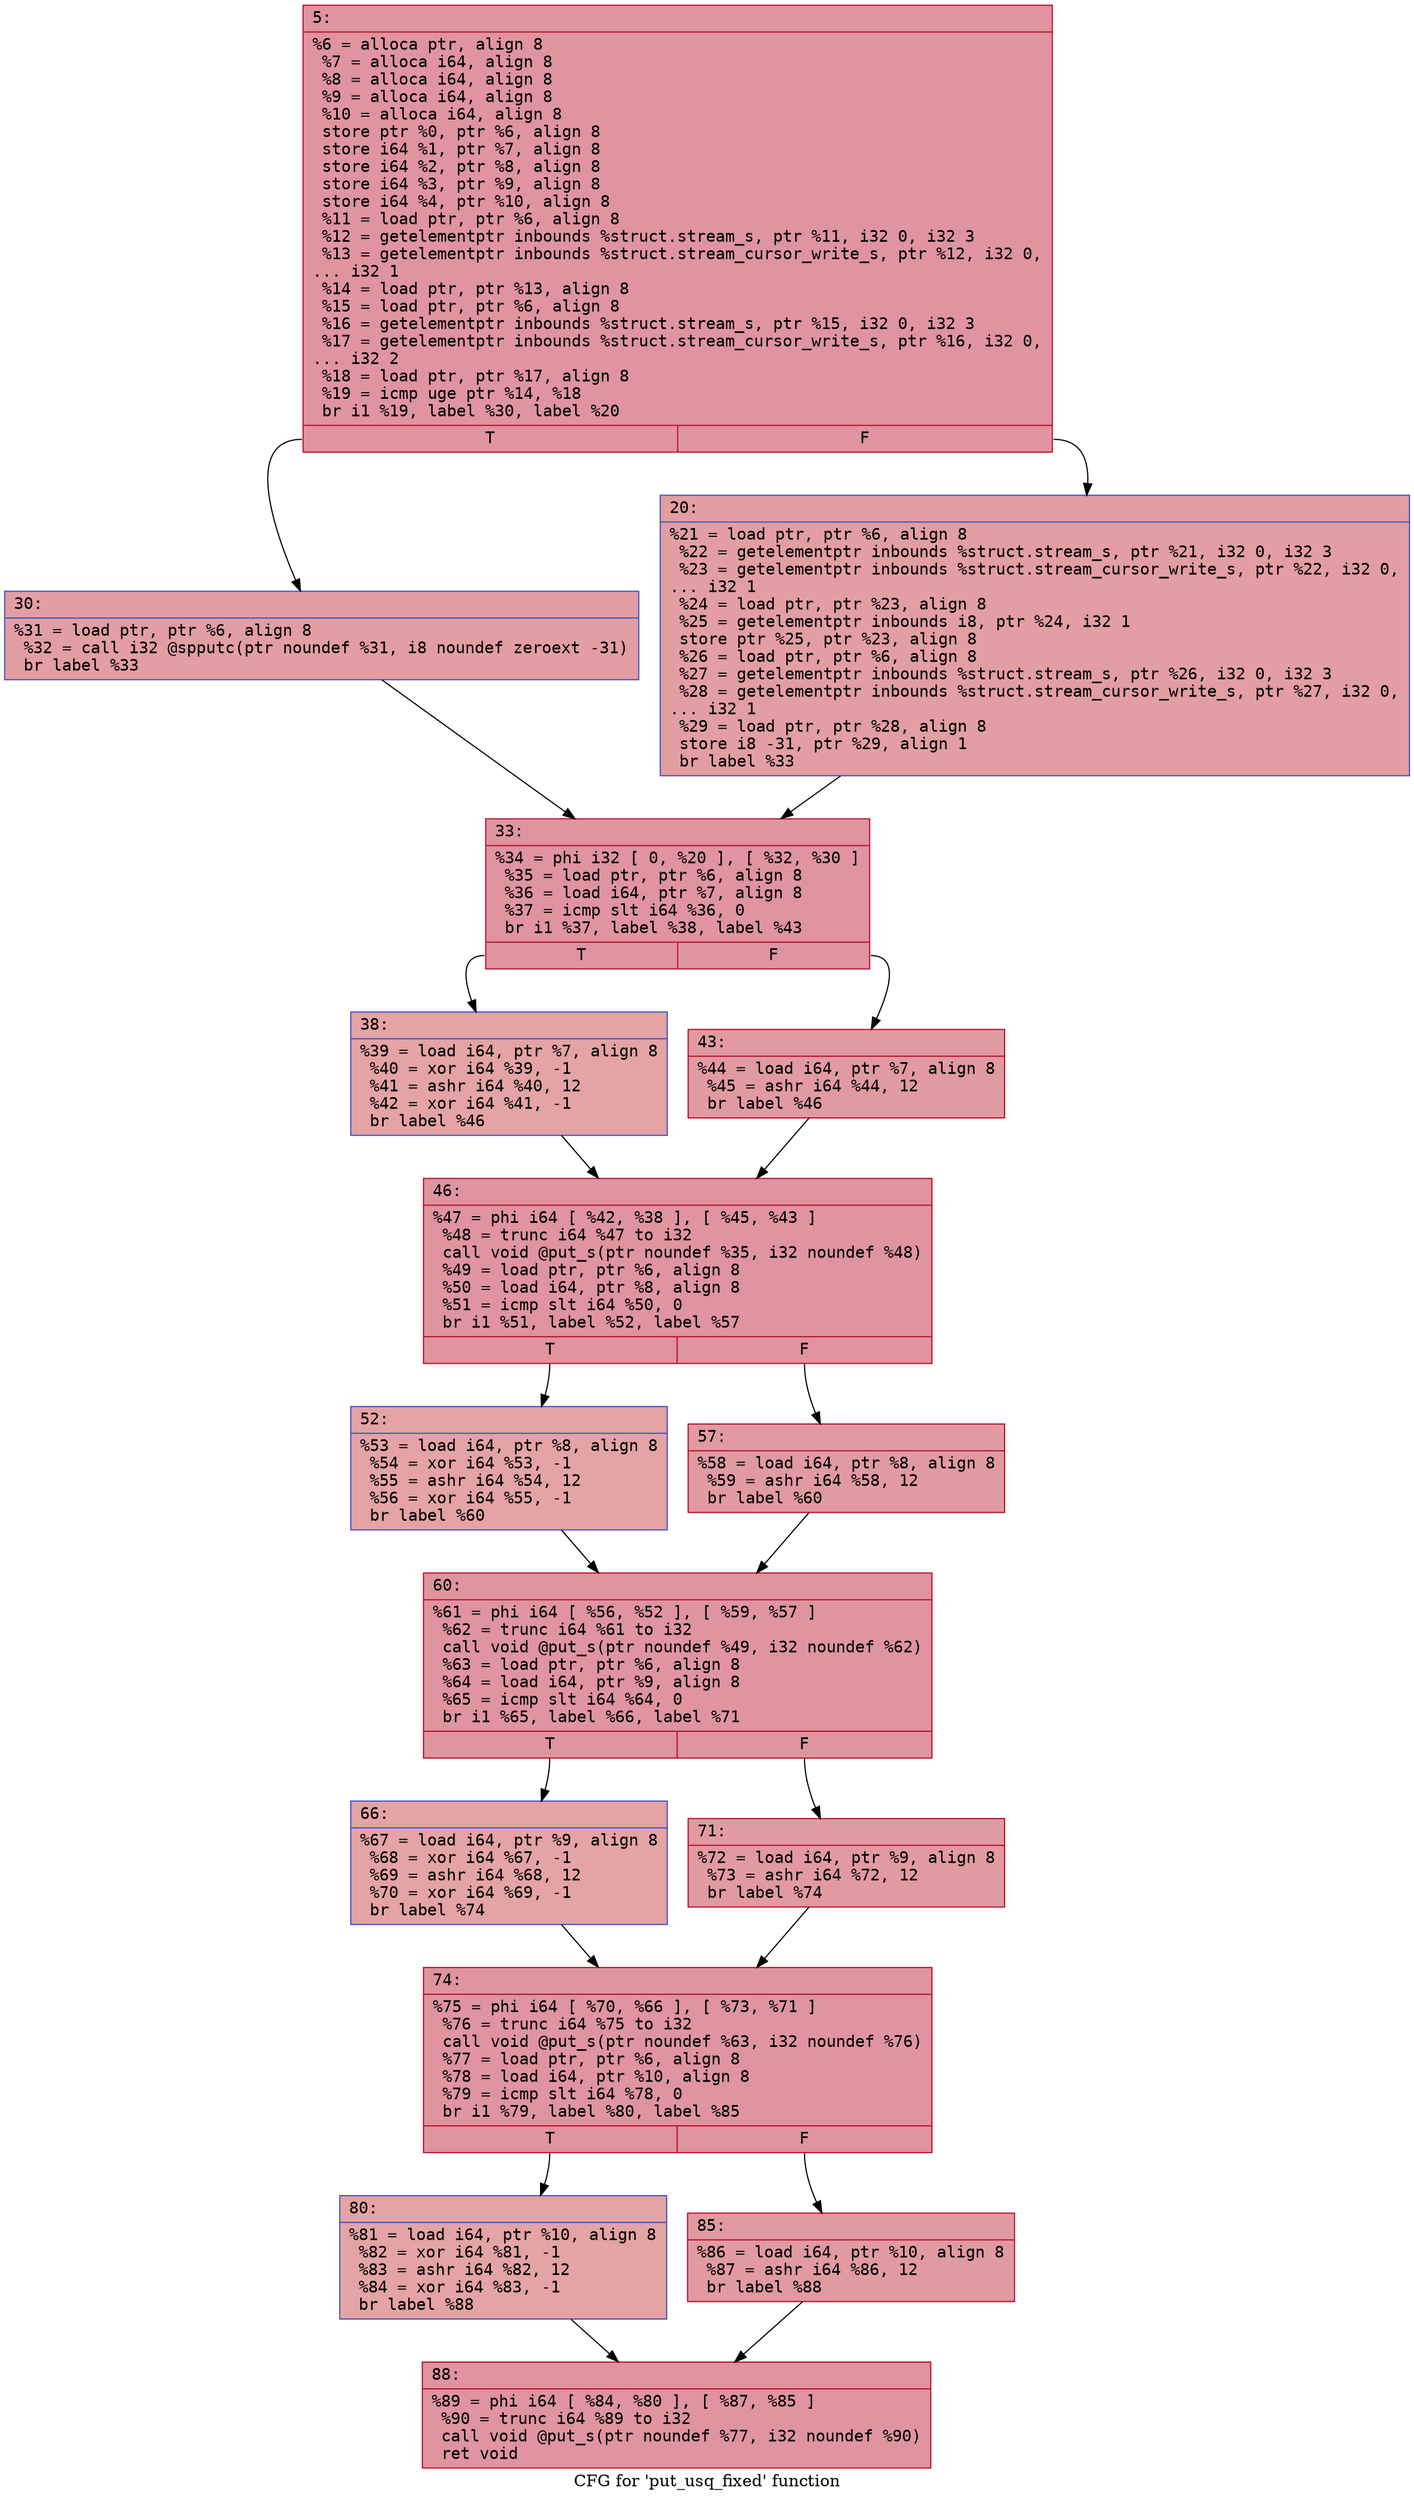 digraph "CFG for 'put_usq_fixed' function" {
	label="CFG for 'put_usq_fixed' function";

	Node0x600003ba2c60 [shape=record,color="#b70d28ff", style=filled, fillcolor="#b70d2870" fontname="Courier",label="{5:\l|  %6 = alloca ptr, align 8\l  %7 = alloca i64, align 8\l  %8 = alloca i64, align 8\l  %9 = alloca i64, align 8\l  %10 = alloca i64, align 8\l  store ptr %0, ptr %6, align 8\l  store i64 %1, ptr %7, align 8\l  store i64 %2, ptr %8, align 8\l  store i64 %3, ptr %9, align 8\l  store i64 %4, ptr %10, align 8\l  %11 = load ptr, ptr %6, align 8\l  %12 = getelementptr inbounds %struct.stream_s, ptr %11, i32 0, i32 3\l  %13 = getelementptr inbounds %struct.stream_cursor_write_s, ptr %12, i32 0,\l... i32 1\l  %14 = load ptr, ptr %13, align 8\l  %15 = load ptr, ptr %6, align 8\l  %16 = getelementptr inbounds %struct.stream_s, ptr %15, i32 0, i32 3\l  %17 = getelementptr inbounds %struct.stream_cursor_write_s, ptr %16, i32 0,\l... i32 2\l  %18 = load ptr, ptr %17, align 8\l  %19 = icmp uge ptr %14, %18\l  br i1 %19, label %30, label %20\l|{<s0>T|<s1>F}}"];
	Node0x600003ba2c60:s0 -> Node0x600003ba2d00[tooltip="5 -> 30\nProbability 50.00%" ];
	Node0x600003ba2c60:s1 -> Node0x600003ba2cb0[tooltip="5 -> 20\nProbability 50.00%" ];
	Node0x600003ba2cb0 [shape=record,color="#3d50c3ff", style=filled, fillcolor="#be242e70" fontname="Courier",label="{20:\l|  %21 = load ptr, ptr %6, align 8\l  %22 = getelementptr inbounds %struct.stream_s, ptr %21, i32 0, i32 3\l  %23 = getelementptr inbounds %struct.stream_cursor_write_s, ptr %22, i32 0,\l... i32 1\l  %24 = load ptr, ptr %23, align 8\l  %25 = getelementptr inbounds i8, ptr %24, i32 1\l  store ptr %25, ptr %23, align 8\l  %26 = load ptr, ptr %6, align 8\l  %27 = getelementptr inbounds %struct.stream_s, ptr %26, i32 0, i32 3\l  %28 = getelementptr inbounds %struct.stream_cursor_write_s, ptr %27, i32 0,\l... i32 1\l  %29 = load ptr, ptr %28, align 8\l  store i8 -31, ptr %29, align 1\l  br label %33\l}"];
	Node0x600003ba2cb0 -> Node0x600003ba2d50[tooltip="20 -> 33\nProbability 100.00%" ];
	Node0x600003ba2d00 [shape=record,color="#3d50c3ff", style=filled, fillcolor="#be242e70" fontname="Courier",label="{30:\l|  %31 = load ptr, ptr %6, align 8\l  %32 = call i32 @spputc(ptr noundef %31, i8 noundef zeroext -31)\l  br label %33\l}"];
	Node0x600003ba2d00 -> Node0x600003ba2d50[tooltip="30 -> 33\nProbability 100.00%" ];
	Node0x600003ba2d50 [shape=record,color="#b70d28ff", style=filled, fillcolor="#b70d2870" fontname="Courier",label="{33:\l|  %34 = phi i32 [ 0, %20 ], [ %32, %30 ]\l  %35 = load ptr, ptr %6, align 8\l  %36 = load i64, ptr %7, align 8\l  %37 = icmp slt i64 %36, 0\l  br i1 %37, label %38, label %43\l|{<s0>T|<s1>F}}"];
	Node0x600003ba2d50:s0 -> Node0x600003ba2da0[tooltip="33 -> 38\nProbability 37.50%" ];
	Node0x600003ba2d50:s1 -> Node0x600003ba2df0[tooltip="33 -> 43\nProbability 62.50%" ];
	Node0x600003ba2da0 [shape=record,color="#3d50c3ff", style=filled, fillcolor="#c32e3170" fontname="Courier",label="{38:\l|  %39 = load i64, ptr %7, align 8\l  %40 = xor i64 %39, -1\l  %41 = ashr i64 %40, 12\l  %42 = xor i64 %41, -1\l  br label %46\l}"];
	Node0x600003ba2da0 -> Node0x600003ba2e40[tooltip="38 -> 46\nProbability 100.00%" ];
	Node0x600003ba2df0 [shape=record,color="#b70d28ff", style=filled, fillcolor="#bb1b2c70" fontname="Courier",label="{43:\l|  %44 = load i64, ptr %7, align 8\l  %45 = ashr i64 %44, 12\l  br label %46\l}"];
	Node0x600003ba2df0 -> Node0x600003ba2e40[tooltip="43 -> 46\nProbability 100.00%" ];
	Node0x600003ba2e40 [shape=record,color="#b70d28ff", style=filled, fillcolor="#b70d2870" fontname="Courier",label="{46:\l|  %47 = phi i64 [ %42, %38 ], [ %45, %43 ]\l  %48 = trunc i64 %47 to i32\l  call void @put_s(ptr noundef %35, i32 noundef %48)\l  %49 = load ptr, ptr %6, align 8\l  %50 = load i64, ptr %8, align 8\l  %51 = icmp slt i64 %50, 0\l  br i1 %51, label %52, label %57\l|{<s0>T|<s1>F}}"];
	Node0x600003ba2e40:s0 -> Node0x600003ba2e90[tooltip="46 -> 52\nProbability 37.50%" ];
	Node0x600003ba2e40:s1 -> Node0x600003ba2ee0[tooltip="46 -> 57\nProbability 62.50%" ];
	Node0x600003ba2e90 [shape=record,color="#3d50c3ff", style=filled, fillcolor="#c32e3170" fontname="Courier",label="{52:\l|  %53 = load i64, ptr %8, align 8\l  %54 = xor i64 %53, -1\l  %55 = ashr i64 %54, 12\l  %56 = xor i64 %55, -1\l  br label %60\l}"];
	Node0x600003ba2e90 -> Node0x600003ba2f30[tooltip="52 -> 60\nProbability 100.00%" ];
	Node0x600003ba2ee0 [shape=record,color="#b70d28ff", style=filled, fillcolor="#bb1b2c70" fontname="Courier",label="{57:\l|  %58 = load i64, ptr %8, align 8\l  %59 = ashr i64 %58, 12\l  br label %60\l}"];
	Node0x600003ba2ee0 -> Node0x600003ba2f30[tooltip="57 -> 60\nProbability 100.00%" ];
	Node0x600003ba2f30 [shape=record,color="#b70d28ff", style=filled, fillcolor="#b70d2870" fontname="Courier",label="{60:\l|  %61 = phi i64 [ %56, %52 ], [ %59, %57 ]\l  %62 = trunc i64 %61 to i32\l  call void @put_s(ptr noundef %49, i32 noundef %62)\l  %63 = load ptr, ptr %6, align 8\l  %64 = load i64, ptr %9, align 8\l  %65 = icmp slt i64 %64, 0\l  br i1 %65, label %66, label %71\l|{<s0>T|<s1>F}}"];
	Node0x600003ba2f30:s0 -> Node0x600003ba2f80[tooltip="60 -> 66\nProbability 37.50%" ];
	Node0x600003ba2f30:s1 -> Node0x600003ba2fd0[tooltip="60 -> 71\nProbability 62.50%" ];
	Node0x600003ba2f80 [shape=record,color="#3d50c3ff", style=filled, fillcolor="#c32e3170" fontname="Courier",label="{66:\l|  %67 = load i64, ptr %9, align 8\l  %68 = xor i64 %67, -1\l  %69 = ashr i64 %68, 12\l  %70 = xor i64 %69, -1\l  br label %74\l}"];
	Node0x600003ba2f80 -> Node0x600003ba3020[tooltip="66 -> 74\nProbability 100.00%" ];
	Node0x600003ba2fd0 [shape=record,color="#b70d28ff", style=filled, fillcolor="#bb1b2c70" fontname="Courier",label="{71:\l|  %72 = load i64, ptr %9, align 8\l  %73 = ashr i64 %72, 12\l  br label %74\l}"];
	Node0x600003ba2fd0 -> Node0x600003ba3020[tooltip="71 -> 74\nProbability 100.00%" ];
	Node0x600003ba3020 [shape=record,color="#b70d28ff", style=filled, fillcolor="#b70d2870" fontname="Courier",label="{74:\l|  %75 = phi i64 [ %70, %66 ], [ %73, %71 ]\l  %76 = trunc i64 %75 to i32\l  call void @put_s(ptr noundef %63, i32 noundef %76)\l  %77 = load ptr, ptr %6, align 8\l  %78 = load i64, ptr %10, align 8\l  %79 = icmp slt i64 %78, 0\l  br i1 %79, label %80, label %85\l|{<s0>T|<s1>F}}"];
	Node0x600003ba3020:s0 -> Node0x600003ba3070[tooltip="74 -> 80\nProbability 37.50%" ];
	Node0x600003ba3020:s1 -> Node0x600003ba30c0[tooltip="74 -> 85\nProbability 62.50%" ];
	Node0x600003ba3070 [shape=record,color="#3d50c3ff", style=filled, fillcolor="#c32e3170" fontname="Courier",label="{80:\l|  %81 = load i64, ptr %10, align 8\l  %82 = xor i64 %81, -1\l  %83 = ashr i64 %82, 12\l  %84 = xor i64 %83, -1\l  br label %88\l}"];
	Node0x600003ba3070 -> Node0x600003ba3110[tooltip="80 -> 88\nProbability 100.00%" ];
	Node0x600003ba30c0 [shape=record,color="#b70d28ff", style=filled, fillcolor="#bb1b2c70" fontname="Courier",label="{85:\l|  %86 = load i64, ptr %10, align 8\l  %87 = ashr i64 %86, 12\l  br label %88\l}"];
	Node0x600003ba30c0 -> Node0x600003ba3110[tooltip="85 -> 88\nProbability 100.00%" ];
	Node0x600003ba3110 [shape=record,color="#b70d28ff", style=filled, fillcolor="#b70d2870" fontname="Courier",label="{88:\l|  %89 = phi i64 [ %84, %80 ], [ %87, %85 ]\l  %90 = trunc i64 %89 to i32\l  call void @put_s(ptr noundef %77, i32 noundef %90)\l  ret void\l}"];
}
